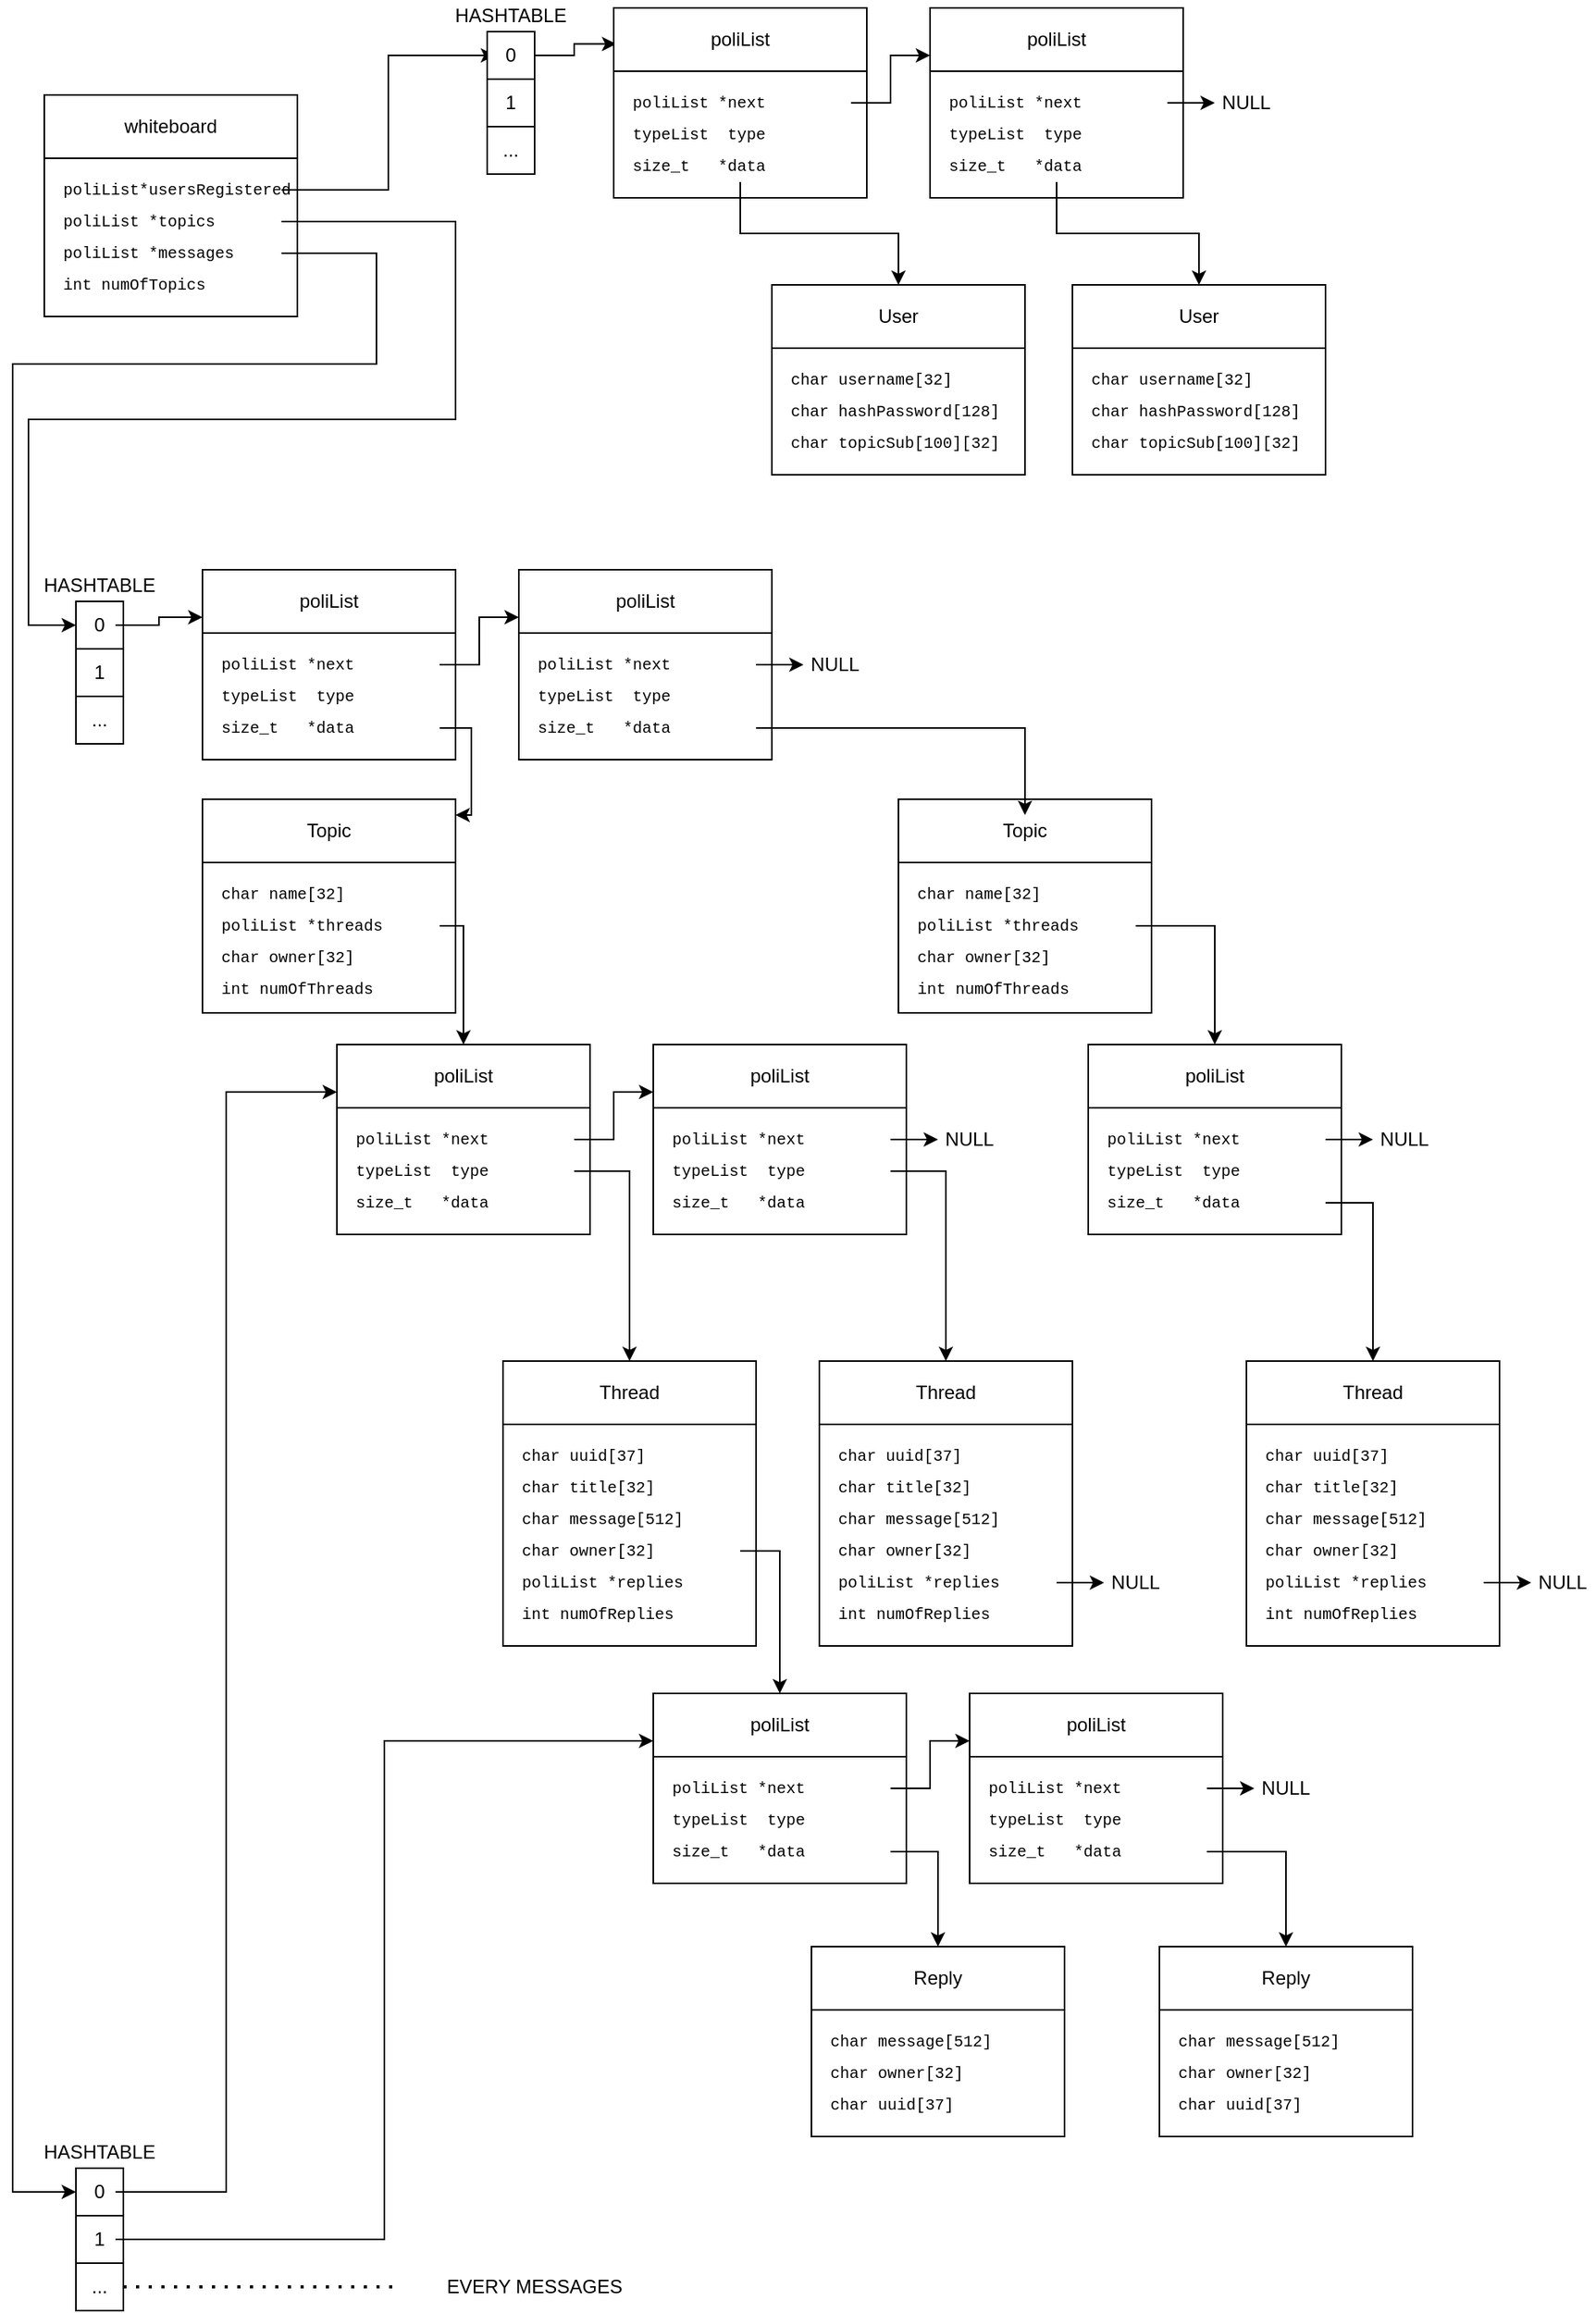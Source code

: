 <mxfile version="13.3.9" type="github">
  <diagram id="x2H2rwS_t7CD9y_j6QkQ" name="Page-1">
    <mxGraphModel dx="650" dy="408" grid="1" gridSize="10" guides="1" tooltips="1" connect="1" arrows="1" fold="1" page="1" pageScale="1" pageWidth="1169" pageHeight="827" math="0" shadow="0">
      <root>
        <mxCell id="0" />
        <mxCell id="1" parent="0" />
        <mxCell id="dxDq6lMlbhvPlnrW9h93-3" value="" style="rounded=0;whiteSpace=wrap;html=1;" parent="1" vertex="1">
          <mxGeometry x="40" y="80" width="160" height="120" as="geometry" />
        </mxCell>
        <mxCell id="dxDq6lMlbhvPlnrW9h93-7" value="whiteboard" style="text;html=1;strokeColor=none;fillColor=none;align=center;verticalAlign=middle;whiteSpace=wrap;rounded=0;" parent="1" vertex="1">
          <mxGeometry x="55" y="90" width="130" height="20" as="geometry" />
        </mxCell>
        <mxCell id="dxDq6lMlbhvPlnrW9h93-10" value="" style="rounded=0;whiteSpace=wrap;html=1;" parent="1" vertex="1">
          <mxGeometry x="40" y="120" width="160" height="100" as="geometry" />
        </mxCell>
        <mxCell id="dxDq6lMlbhvPlnrW9h93-31" style="edgeStyle=orthogonalEdgeStyle;rounded=0;orthogonalLoop=1;jettySize=auto;html=1;entryX=0;entryY=0.5;entryDx=0;entryDy=0;fontColor=#000000;" parent="1" source="dxDq6lMlbhvPlnrW9h93-11" target="dxDq6lMlbhvPlnrW9h93-19" edge="1">
          <mxGeometry relative="1" as="geometry" />
        </mxCell>
        <mxCell id="dxDq6lMlbhvPlnrW9h93-11" value="&lt;div style=&quot;font-family: &amp;#34;consolas&amp;#34; , &amp;#34;courier new&amp;#34; , monospace ; line-height: 24px&quot;&gt;&lt;font style=&quot;font-size: 10px&quot;&gt;poliList*usersRegistered&lt;/font&gt;&lt;/div&gt;" style="text;html=1;strokeColor=none;fillColor=none;align=left;verticalAlign=middle;whiteSpace=wrap;rounded=0;labelBackgroundColor=none;" parent="1" vertex="1">
          <mxGeometry x="50" y="130" width="140" height="20" as="geometry" />
        </mxCell>
        <mxCell id="dxDq6lMlbhvPlnrW9h93-32" style="edgeStyle=orthogonalEdgeStyle;rounded=0;orthogonalLoop=1;jettySize=auto;html=1;entryX=0;entryY=0.5;entryDx=0;entryDy=0;fontColor=#000000;" parent="1" source="dxDq6lMlbhvPlnrW9h93-14" target="dxDq6lMlbhvPlnrW9h93-23" edge="1">
          <mxGeometry relative="1" as="geometry">
            <Array as="points">
              <mxPoint x="300" y="160" />
              <mxPoint x="300" y="285" />
              <mxPoint x="30" y="285" />
              <mxPoint x="30" y="415" />
            </Array>
          </mxGeometry>
        </mxCell>
        <mxCell id="dxDq6lMlbhvPlnrW9h93-14" value="&lt;div style=&quot;font-family: &amp;#34;consolas&amp;#34; , &amp;#34;courier new&amp;#34; , monospace ; line-height: 24px&quot;&gt;&lt;font style=&quot;font-size: 10px&quot;&gt;poliList *topics&lt;/font&gt;&lt;/div&gt;" style="text;html=1;strokeColor=none;fillColor=none;align=left;verticalAlign=middle;whiteSpace=wrap;rounded=0;labelBackgroundColor=none;" parent="1" vertex="1">
          <mxGeometry x="50" y="150" width="140" height="20" as="geometry" />
        </mxCell>
        <mxCell id="nmqKnieHWT0LCc0bH5Zg-18" style="edgeStyle=orthogonalEdgeStyle;rounded=0;orthogonalLoop=1;jettySize=auto;html=1;entryX=0;entryY=0.5;entryDx=0;entryDy=0;fontColor=#000000;" edge="1" parent="1" source="dxDq6lMlbhvPlnrW9h93-15" target="nmqKnieHWT0LCc0bH5Zg-11">
          <mxGeometry relative="1" as="geometry">
            <Array as="points">
              <mxPoint x="250" y="180" />
              <mxPoint x="250" y="250" />
              <mxPoint x="20" y="250" />
              <mxPoint x="20" y="1405" />
            </Array>
          </mxGeometry>
        </mxCell>
        <mxCell id="dxDq6lMlbhvPlnrW9h93-15" value="&lt;div style=&quot;font-family: &amp;#34;consolas&amp;#34; , &amp;#34;courier new&amp;#34; , monospace ; line-height: 24px&quot;&gt;&lt;font style=&quot;font-size: 10px&quot;&gt;poliList *messages&lt;/font&gt;&lt;/div&gt;" style="text;html=1;strokeColor=none;fillColor=none;align=left;verticalAlign=middle;whiteSpace=wrap;rounded=0;labelBackgroundColor=none;" parent="1" vertex="1">
          <mxGeometry x="50" y="170" width="140" height="20" as="geometry" />
        </mxCell>
        <mxCell id="dxDq6lMlbhvPlnrW9h93-39" style="edgeStyle=orthogonalEdgeStyle;rounded=0;orthogonalLoop=1;jettySize=auto;html=1;entryX=0.01;entryY=0.19;entryDx=0;entryDy=0;entryPerimeter=0;fontColor=#000000;" parent="1" source="dxDq6lMlbhvPlnrW9h93-16" target="dxDq6lMlbhvPlnrW9h93-33" edge="1">
          <mxGeometry relative="1" as="geometry" />
        </mxCell>
        <mxCell id="dxDq6lMlbhvPlnrW9h93-16" value="" style="whiteSpace=wrap;html=1;aspect=fixed;labelBackgroundColor=none;fontColor=#000000;align=left;" parent="1" vertex="1">
          <mxGeometry x="320" y="40" width="30" height="30" as="geometry" />
        </mxCell>
        <mxCell id="dxDq6lMlbhvPlnrW9h93-17" value="" style="whiteSpace=wrap;html=1;aspect=fixed;labelBackgroundColor=none;fontColor=#000000;align=left;" parent="1" vertex="1">
          <mxGeometry x="320" y="70" width="30" height="30" as="geometry" />
        </mxCell>
        <mxCell id="dxDq6lMlbhvPlnrW9h93-18" value="" style="whiteSpace=wrap;html=1;aspect=fixed;labelBackgroundColor=none;fontColor=#000000;align=left;" parent="1" vertex="1">
          <mxGeometry x="320" y="100" width="30" height="30" as="geometry" />
        </mxCell>
        <mxCell id="dxDq6lMlbhvPlnrW9h93-19" value="0" style="text;html=1;strokeColor=none;fillColor=none;align=center;verticalAlign=middle;whiteSpace=wrap;rounded=0;labelBackgroundColor=none;fontColor=#000000;" parent="1" vertex="1">
          <mxGeometry x="325" y="45" width="20" height="20" as="geometry" />
        </mxCell>
        <mxCell id="dxDq6lMlbhvPlnrW9h93-20" value="1" style="text;html=1;strokeColor=none;fillColor=none;align=center;verticalAlign=middle;whiteSpace=wrap;rounded=0;labelBackgroundColor=none;fontColor=#000000;" parent="1" vertex="1">
          <mxGeometry x="325" y="75" width="20" height="20" as="geometry" />
        </mxCell>
        <mxCell id="dxDq6lMlbhvPlnrW9h93-22" value="..." style="text;html=1;strokeColor=none;fillColor=none;align=center;verticalAlign=middle;whiteSpace=wrap;rounded=0;labelBackgroundColor=none;fontColor=#000000;" parent="1" vertex="1">
          <mxGeometry x="325" y="105" width="20" height="20" as="geometry" />
        </mxCell>
        <mxCell id="dxDq6lMlbhvPlnrW9h93-23" value="" style="whiteSpace=wrap;html=1;aspect=fixed;labelBackgroundColor=none;fontColor=#000000;align=left;" parent="1" vertex="1">
          <mxGeometry x="60" y="400" width="30" height="30" as="geometry" />
        </mxCell>
        <mxCell id="dxDq6lMlbhvPlnrW9h93-24" value="" style="whiteSpace=wrap;html=1;aspect=fixed;labelBackgroundColor=none;fontColor=#000000;align=left;" parent="1" vertex="1">
          <mxGeometry x="60" y="430" width="30" height="30" as="geometry" />
        </mxCell>
        <mxCell id="dxDq6lMlbhvPlnrW9h93-25" value="" style="whiteSpace=wrap;html=1;aspect=fixed;labelBackgroundColor=none;fontColor=#000000;align=left;" parent="1" vertex="1">
          <mxGeometry x="60" y="460" width="30" height="30" as="geometry" />
        </mxCell>
        <mxCell id="dxDq6lMlbhvPlnrW9h93-94" style="edgeStyle=orthogonalEdgeStyle;rounded=0;orthogonalLoop=1;jettySize=auto;html=1;entryX=0;entryY=0.25;entryDx=0;entryDy=0;fontColor=#000000;" parent="1" source="dxDq6lMlbhvPlnrW9h93-26" target="dxDq6lMlbhvPlnrW9h93-79" edge="1">
          <mxGeometry relative="1" as="geometry" />
        </mxCell>
        <mxCell id="dxDq6lMlbhvPlnrW9h93-26" value="0" style="text;html=1;strokeColor=none;fillColor=none;align=center;verticalAlign=middle;whiteSpace=wrap;rounded=0;labelBackgroundColor=none;fontColor=#000000;" parent="1" vertex="1">
          <mxGeometry x="65" y="405" width="20" height="20" as="geometry" />
        </mxCell>
        <mxCell id="dxDq6lMlbhvPlnrW9h93-27" value="1" style="text;html=1;strokeColor=none;fillColor=none;align=center;verticalAlign=middle;whiteSpace=wrap;rounded=0;labelBackgroundColor=none;fontColor=#000000;" parent="1" vertex="1">
          <mxGeometry x="65" y="435" width="20" height="20" as="geometry" />
        </mxCell>
        <mxCell id="dxDq6lMlbhvPlnrW9h93-28" value="..." style="text;html=1;strokeColor=none;fillColor=none;align=center;verticalAlign=middle;whiteSpace=wrap;rounded=0;labelBackgroundColor=none;fontColor=#000000;" parent="1" vertex="1">
          <mxGeometry x="65" y="465" width="20" height="20" as="geometry" />
        </mxCell>
        <mxCell id="dxDq6lMlbhvPlnrW9h93-29" value="HASHTABLE" style="text;html=1;strokeColor=none;fillColor=none;align=center;verticalAlign=middle;whiteSpace=wrap;rounded=0;labelBackgroundColor=none;fontColor=#000000;" parent="1" vertex="1">
          <mxGeometry x="315" y="20" width="40" height="20" as="geometry" />
        </mxCell>
        <mxCell id="dxDq6lMlbhvPlnrW9h93-30" value="HASHTABLE" style="text;html=1;strokeColor=none;fillColor=none;align=center;verticalAlign=middle;whiteSpace=wrap;rounded=0;labelBackgroundColor=none;fontColor=#000000;" parent="1" vertex="1">
          <mxGeometry x="55" y="380" width="40" height="20" as="geometry" />
        </mxCell>
        <mxCell id="dxDq6lMlbhvPlnrW9h93-33" value="" style="rounded=0;whiteSpace=wrap;html=1;" parent="1" vertex="1">
          <mxGeometry x="400" y="25" width="160" height="120" as="geometry" />
        </mxCell>
        <mxCell id="dxDq6lMlbhvPlnrW9h93-34" value="poliList" style="text;html=1;strokeColor=none;fillColor=none;align=center;verticalAlign=middle;whiteSpace=wrap;rounded=0;" parent="1" vertex="1">
          <mxGeometry x="415" y="35" width="130" height="20" as="geometry" />
        </mxCell>
        <mxCell id="dxDq6lMlbhvPlnrW9h93-35" value="" style="rounded=0;whiteSpace=wrap;html=1;" parent="1" vertex="1">
          <mxGeometry x="400" y="65" width="160" height="80" as="geometry" />
        </mxCell>
        <mxCell id="dxDq6lMlbhvPlnrW9h93-46" style="edgeStyle=orthogonalEdgeStyle;rounded=0;orthogonalLoop=1;jettySize=auto;html=1;entryX=0;entryY=0.25;entryDx=0;entryDy=0;fontColor=#000000;" parent="1" source="dxDq6lMlbhvPlnrW9h93-36" target="dxDq6lMlbhvPlnrW9h93-40" edge="1">
          <mxGeometry relative="1" as="geometry" />
        </mxCell>
        <mxCell id="dxDq6lMlbhvPlnrW9h93-36" value="&lt;div style=&quot;font-family: &amp;#34;consolas&amp;#34; , &amp;#34;courier new&amp;#34; , monospace ; line-height: 24px&quot;&gt;&lt;font style=&quot;font-size: 10px&quot;&gt;poliList *next&lt;/font&gt;&lt;/div&gt;" style="text;html=1;strokeColor=none;fillColor=none;align=left;verticalAlign=middle;whiteSpace=wrap;rounded=0;labelBackgroundColor=none;" parent="1" vertex="1">
          <mxGeometry x="410" y="75" width="140" height="20" as="geometry" />
        </mxCell>
        <mxCell id="dxDq6lMlbhvPlnrW9h93-37" value="&lt;div style=&quot;font-family: &amp;#34;consolas&amp;#34; , &amp;#34;courier new&amp;#34; , monospace ; line-height: 24px&quot;&gt;&lt;font style=&quot;font-size: 10px&quot;&gt;typeList&amp;nbsp; type&lt;/font&gt;&lt;/div&gt;" style="text;html=1;strokeColor=none;fillColor=none;align=left;verticalAlign=middle;whiteSpace=wrap;rounded=0;labelBackgroundColor=none;" parent="1" vertex="1">
          <mxGeometry x="410" y="95" width="140" height="20" as="geometry" />
        </mxCell>
        <mxCell id="dxDq6lMlbhvPlnrW9h93-58" style="edgeStyle=orthogonalEdgeStyle;rounded=0;orthogonalLoop=1;jettySize=auto;html=1;entryX=0.5;entryY=0;entryDx=0;entryDy=0;fontColor=#000000;" parent="1" source="dxDq6lMlbhvPlnrW9h93-38" target="dxDq6lMlbhvPlnrW9h93-52" edge="1">
          <mxGeometry relative="1" as="geometry" />
        </mxCell>
        <mxCell id="dxDq6lMlbhvPlnrW9h93-38" value="&lt;div style=&quot;font-family: &amp;#34;consolas&amp;#34; , &amp;#34;courier new&amp;#34; , monospace ; line-height: 24px&quot;&gt;&lt;font style=&quot;font-size: 10px&quot;&gt;size_t&amp;nbsp; &amp;nbsp;*data&lt;/font&gt;&lt;/div&gt;" style="text;html=1;strokeColor=none;fillColor=none;align=left;verticalAlign=middle;whiteSpace=wrap;rounded=0;labelBackgroundColor=none;" parent="1" vertex="1">
          <mxGeometry x="410" y="115" width="140" height="20" as="geometry" />
        </mxCell>
        <mxCell id="dxDq6lMlbhvPlnrW9h93-40" value="" style="rounded=0;whiteSpace=wrap;html=1;" parent="1" vertex="1">
          <mxGeometry x="600" y="25" width="160" height="120" as="geometry" />
        </mxCell>
        <mxCell id="dxDq6lMlbhvPlnrW9h93-41" value="poliList" style="text;html=1;strokeColor=none;fillColor=none;align=center;verticalAlign=middle;whiteSpace=wrap;rounded=0;" parent="1" vertex="1">
          <mxGeometry x="615" y="35" width="130" height="20" as="geometry" />
        </mxCell>
        <mxCell id="dxDq6lMlbhvPlnrW9h93-42" value="" style="rounded=0;whiteSpace=wrap;html=1;" parent="1" vertex="1">
          <mxGeometry x="600" y="65" width="160" height="80" as="geometry" />
        </mxCell>
        <mxCell id="dxDq6lMlbhvPlnrW9h93-49" style="edgeStyle=orthogonalEdgeStyle;rounded=0;orthogonalLoop=1;jettySize=auto;html=1;entryX=0;entryY=0.5;entryDx=0;entryDy=0;fontColor=#000000;" parent="1" source="dxDq6lMlbhvPlnrW9h93-43" target="dxDq6lMlbhvPlnrW9h93-47" edge="1">
          <mxGeometry relative="1" as="geometry" />
        </mxCell>
        <mxCell id="dxDq6lMlbhvPlnrW9h93-43" value="&lt;div style=&quot;font-family: &amp;#34;consolas&amp;#34; , &amp;#34;courier new&amp;#34; , monospace ; line-height: 24px&quot;&gt;&lt;font style=&quot;font-size: 10px&quot;&gt;poliList *next&lt;/font&gt;&lt;/div&gt;" style="text;html=1;strokeColor=none;fillColor=none;align=left;verticalAlign=middle;whiteSpace=wrap;rounded=0;labelBackgroundColor=none;" parent="1" vertex="1">
          <mxGeometry x="610" y="75" width="140" height="20" as="geometry" />
        </mxCell>
        <mxCell id="dxDq6lMlbhvPlnrW9h93-44" value="&lt;div style=&quot;font-family: &amp;#34;consolas&amp;#34; , &amp;#34;courier new&amp;#34; , monospace ; line-height: 24px&quot;&gt;&lt;font style=&quot;font-size: 10px&quot;&gt;typeList&amp;nbsp; type&lt;/font&gt;&lt;/div&gt;" style="text;html=1;strokeColor=none;fillColor=none;align=left;verticalAlign=middle;whiteSpace=wrap;rounded=0;labelBackgroundColor=none;" parent="1" vertex="1">
          <mxGeometry x="610" y="95" width="140" height="20" as="geometry" />
        </mxCell>
        <mxCell id="dxDq6lMlbhvPlnrW9h93-65" style="edgeStyle=orthogonalEdgeStyle;rounded=0;orthogonalLoop=1;jettySize=auto;html=1;entryX=0.5;entryY=0;entryDx=0;entryDy=0;fontColor=#000000;" parent="1" source="dxDq6lMlbhvPlnrW9h93-45" target="dxDq6lMlbhvPlnrW9h93-59" edge="1">
          <mxGeometry relative="1" as="geometry" />
        </mxCell>
        <mxCell id="dxDq6lMlbhvPlnrW9h93-45" value="&lt;div style=&quot;font-family: &amp;#34;consolas&amp;#34; , &amp;#34;courier new&amp;#34; , monospace ; line-height: 24px&quot;&gt;&lt;font style=&quot;font-size: 10px&quot;&gt;size_t&amp;nbsp; &amp;nbsp;*data&lt;/font&gt;&lt;/div&gt;" style="text;html=1;strokeColor=none;fillColor=none;align=left;verticalAlign=middle;whiteSpace=wrap;rounded=0;labelBackgroundColor=none;" parent="1" vertex="1">
          <mxGeometry x="610" y="115" width="140" height="20" as="geometry" />
        </mxCell>
        <mxCell id="dxDq6lMlbhvPlnrW9h93-47" value="NULL" style="text;html=1;strokeColor=none;fillColor=none;align=center;verticalAlign=middle;whiteSpace=wrap;rounded=0;labelBackgroundColor=none;fontColor=#000000;" parent="1" vertex="1">
          <mxGeometry x="780" y="75" width="40" height="20" as="geometry" />
        </mxCell>
        <mxCell id="dxDq6lMlbhvPlnrW9h93-52" value="" style="rounded=0;whiteSpace=wrap;html=1;" parent="1" vertex="1">
          <mxGeometry x="500" y="200" width="160" height="120" as="geometry" />
        </mxCell>
        <mxCell id="dxDq6lMlbhvPlnrW9h93-53" value="User" style="text;html=1;strokeColor=none;fillColor=none;align=center;verticalAlign=middle;whiteSpace=wrap;rounded=0;" parent="1" vertex="1">
          <mxGeometry x="515" y="210" width="130" height="20" as="geometry" />
        </mxCell>
        <mxCell id="dxDq6lMlbhvPlnrW9h93-54" value="" style="rounded=0;whiteSpace=wrap;html=1;" parent="1" vertex="1">
          <mxGeometry x="500" y="240" width="160" height="80" as="geometry" />
        </mxCell>
        <mxCell id="dxDq6lMlbhvPlnrW9h93-55" value="&lt;div style=&quot;font-family: &amp;#34;consolas&amp;#34; , &amp;#34;courier new&amp;#34; , monospace ; line-height: 24px&quot;&gt;&lt;font style=&quot;font-size: 10px&quot;&gt;char username[32]&lt;/font&gt;&lt;/div&gt;" style="text;html=1;strokeColor=none;fillColor=none;align=left;verticalAlign=middle;whiteSpace=wrap;rounded=0;labelBackgroundColor=none;" parent="1" vertex="1">
          <mxGeometry x="510" y="250" width="140" height="20" as="geometry" />
        </mxCell>
        <mxCell id="dxDq6lMlbhvPlnrW9h93-56" value="&lt;div style=&quot;font-family: &amp;#34;consolas&amp;#34; , &amp;#34;courier new&amp;#34; , monospace ; line-height: 24px&quot;&gt;&lt;font style=&quot;font-size: 10px&quot;&gt;char hashPassword[128]&lt;/font&gt;&lt;/div&gt;" style="text;html=1;strokeColor=none;fillColor=none;align=left;verticalAlign=middle;whiteSpace=wrap;rounded=0;labelBackgroundColor=none;" parent="1" vertex="1">
          <mxGeometry x="510" y="270" width="140" height="20" as="geometry" />
        </mxCell>
        <mxCell id="dxDq6lMlbhvPlnrW9h93-57" value="&lt;div style=&quot;font-family: &amp;#34;consolas&amp;#34; , &amp;#34;courier new&amp;#34; , monospace ; line-height: 24px&quot;&gt;&lt;font style=&quot;font-size: 10px&quot;&gt;char topicSub[100][32]&lt;/font&gt;&lt;/div&gt;" style="text;html=1;strokeColor=none;fillColor=none;align=left;verticalAlign=middle;whiteSpace=wrap;rounded=0;labelBackgroundColor=none;" parent="1" vertex="1">
          <mxGeometry x="510" y="290" width="140" height="20" as="geometry" />
        </mxCell>
        <mxCell id="dxDq6lMlbhvPlnrW9h93-59" value="" style="rounded=0;whiteSpace=wrap;html=1;" parent="1" vertex="1">
          <mxGeometry x="690" y="200" width="160" height="120" as="geometry" />
        </mxCell>
        <mxCell id="dxDq6lMlbhvPlnrW9h93-60" value="User" style="text;html=1;strokeColor=none;fillColor=none;align=center;verticalAlign=middle;whiteSpace=wrap;rounded=0;" parent="1" vertex="1">
          <mxGeometry x="705" y="210" width="130" height="20" as="geometry" />
        </mxCell>
        <mxCell id="dxDq6lMlbhvPlnrW9h93-61" value="" style="rounded=0;whiteSpace=wrap;html=1;" parent="1" vertex="1">
          <mxGeometry x="690" y="240" width="160" height="80" as="geometry" />
        </mxCell>
        <mxCell id="dxDq6lMlbhvPlnrW9h93-62" value="&lt;div style=&quot;font-family: &amp;#34;consolas&amp;#34; , &amp;#34;courier new&amp;#34; , monospace ; line-height: 24px&quot;&gt;&lt;font style=&quot;font-size: 10px&quot;&gt;char username[32]&lt;/font&gt;&lt;/div&gt;" style="text;html=1;strokeColor=none;fillColor=none;align=left;verticalAlign=middle;whiteSpace=wrap;rounded=0;labelBackgroundColor=none;" parent="1" vertex="1">
          <mxGeometry x="700" y="250" width="140" height="20" as="geometry" />
        </mxCell>
        <mxCell id="dxDq6lMlbhvPlnrW9h93-63" value="&lt;div style=&quot;font-family: &amp;#34;consolas&amp;#34; , &amp;#34;courier new&amp;#34; , monospace ; line-height: 24px&quot;&gt;&lt;font style=&quot;font-size: 10px&quot;&gt;char hashPassword[128]&lt;/font&gt;&lt;/div&gt;" style="text;html=1;strokeColor=none;fillColor=none;align=left;verticalAlign=middle;whiteSpace=wrap;rounded=0;labelBackgroundColor=none;" parent="1" vertex="1">
          <mxGeometry x="700" y="270" width="140" height="20" as="geometry" />
        </mxCell>
        <mxCell id="dxDq6lMlbhvPlnrW9h93-64" value="&lt;div style=&quot;font-family: &amp;#34;consolas&amp;#34; , &amp;#34;courier new&amp;#34; , monospace ; line-height: 24px&quot;&gt;&lt;font style=&quot;font-size: 10px&quot;&gt;char topicSub[100][32]&lt;/font&gt;&lt;/div&gt;" style="text;html=1;strokeColor=none;fillColor=none;align=left;verticalAlign=middle;whiteSpace=wrap;rounded=0;labelBackgroundColor=none;" parent="1" vertex="1">
          <mxGeometry x="700" y="290" width="140" height="20" as="geometry" />
        </mxCell>
        <mxCell id="dxDq6lMlbhvPlnrW9h93-66" value="" style="rounded=0;whiteSpace=wrap;html=1;" parent="1" vertex="1">
          <mxGeometry x="580" y="525" width="160" height="120" as="geometry" />
        </mxCell>
        <mxCell id="dxDq6lMlbhvPlnrW9h93-67" value="Topic" style="text;html=1;strokeColor=none;fillColor=none;align=center;verticalAlign=middle;whiteSpace=wrap;rounded=0;" parent="1" vertex="1">
          <mxGeometry x="595" y="535" width="130" height="20" as="geometry" />
        </mxCell>
        <mxCell id="dxDq6lMlbhvPlnrW9h93-68" value="" style="rounded=0;whiteSpace=wrap;html=1;" parent="1" vertex="1">
          <mxGeometry x="580" y="565" width="160" height="95" as="geometry" />
        </mxCell>
        <mxCell id="dxDq6lMlbhvPlnrW9h93-69" value="&lt;div style=&quot;font-family: &amp;#34;consolas&amp;#34; , &amp;#34;courier new&amp;#34; , monospace ; line-height: 24px&quot;&gt;&lt;font style=&quot;font-size: 10px&quot;&gt;char name[32]&lt;/font&gt;&lt;/div&gt;" style="text;html=1;strokeColor=none;fillColor=none;align=left;verticalAlign=middle;whiteSpace=wrap;rounded=0;labelBackgroundColor=none;" parent="1" vertex="1">
          <mxGeometry x="590" y="575" width="140" height="20" as="geometry" />
        </mxCell>
        <mxCell id="dxDq6lMlbhvPlnrW9h93-208" style="edgeStyle=orthogonalEdgeStyle;rounded=0;orthogonalLoop=1;jettySize=auto;html=1;entryX=0.5;entryY=0;entryDx=0;entryDy=0;fontColor=#000000;" parent="1" source="dxDq6lMlbhvPlnrW9h93-70" target="dxDq6lMlbhvPlnrW9h93-115" edge="1">
          <mxGeometry relative="1" as="geometry">
            <Array as="points">
              <mxPoint x="780" y="605" />
            </Array>
          </mxGeometry>
        </mxCell>
        <mxCell id="dxDq6lMlbhvPlnrW9h93-70" value="&lt;div style=&quot;font-family: &amp;#34;consolas&amp;#34; , &amp;#34;courier new&amp;#34; , monospace ; line-height: 24px&quot;&gt;&lt;font style=&quot;font-size: 10px&quot;&gt;poliList *threads&lt;/font&gt;&lt;/div&gt;" style="text;html=1;strokeColor=none;fillColor=none;align=left;verticalAlign=middle;whiteSpace=wrap;rounded=0;labelBackgroundColor=none;" parent="1" vertex="1">
          <mxGeometry x="590" y="595" width="140" height="20" as="geometry" />
        </mxCell>
        <mxCell id="dxDq6lMlbhvPlnrW9h93-71" value="&lt;div style=&quot;font-family: &amp;#34;consolas&amp;#34; , &amp;#34;courier new&amp;#34; , monospace ; line-height: 24px&quot;&gt;&lt;font style=&quot;font-size: 10px&quot;&gt;char owner[32]&lt;/font&gt;&lt;/div&gt;" style="text;html=1;strokeColor=none;fillColor=none;align=left;verticalAlign=middle;whiteSpace=wrap;rounded=0;labelBackgroundColor=none;" parent="1" vertex="1">
          <mxGeometry x="590" y="615" width="140" height="20" as="geometry" />
        </mxCell>
        <mxCell id="dxDq6lMlbhvPlnrW9h93-73" value="" style="rounded=0;whiteSpace=wrap;html=1;" parent="1" vertex="1">
          <mxGeometry x="140" y="525" width="160" height="120" as="geometry" />
        </mxCell>
        <mxCell id="dxDq6lMlbhvPlnrW9h93-74" value="Topic" style="text;html=1;strokeColor=none;fillColor=none;align=center;verticalAlign=middle;whiteSpace=wrap;rounded=0;" parent="1" vertex="1">
          <mxGeometry x="155" y="535" width="130" height="20" as="geometry" />
        </mxCell>
        <mxCell id="dxDq6lMlbhvPlnrW9h93-75" value="" style="rounded=0;whiteSpace=wrap;html=1;" parent="1" vertex="1">
          <mxGeometry x="140" y="565" width="160" height="95" as="geometry" />
        </mxCell>
        <mxCell id="dxDq6lMlbhvPlnrW9h93-76" value="&lt;div style=&quot;font-family: &amp;#34;consolas&amp;#34; , &amp;#34;courier new&amp;#34; , monospace ; line-height: 24px&quot;&gt;&lt;font style=&quot;font-size: 10px&quot;&gt;char name[32]&lt;/font&gt;&lt;/div&gt;" style="text;html=1;strokeColor=none;fillColor=none;align=left;verticalAlign=middle;whiteSpace=wrap;rounded=0;labelBackgroundColor=none;" parent="1" vertex="1">
          <mxGeometry x="150" y="575" width="140" height="20" as="geometry" />
        </mxCell>
        <mxCell id="dxDq6lMlbhvPlnrW9h93-204" style="edgeStyle=orthogonalEdgeStyle;rounded=0;orthogonalLoop=1;jettySize=auto;html=1;fontColor=#000000;" parent="1" source="dxDq6lMlbhvPlnrW9h93-77" target="dxDq6lMlbhvPlnrW9h93-99" edge="1">
          <mxGeometry relative="1" as="geometry">
            <Array as="points">
              <mxPoint x="305" y="605" />
            </Array>
          </mxGeometry>
        </mxCell>
        <mxCell id="dxDq6lMlbhvPlnrW9h93-77" value="&lt;div style=&quot;font-family: &amp;#34;consolas&amp;#34; , &amp;#34;courier new&amp;#34; , monospace ; line-height: 24px&quot;&gt;&lt;font style=&quot;font-size: 10px&quot;&gt;poliList *threads&lt;/font&gt;&lt;/div&gt;" style="text;html=1;strokeColor=none;fillColor=none;align=left;verticalAlign=middle;whiteSpace=wrap;rounded=0;labelBackgroundColor=none;" parent="1" vertex="1">
          <mxGeometry x="150" y="595" width="140" height="20" as="geometry" />
        </mxCell>
        <mxCell id="dxDq6lMlbhvPlnrW9h93-78" value="&lt;div style=&quot;font-family: &amp;#34;consolas&amp;#34; , &amp;#34;courier new&amp;#34; , monospace ; line-height: 24px&quot;&gt;&lt;font style=&quot;font-size: 10px&quot;&gt;char owner[32]&lt;/font&gt;&lt;/div&gt;" style="text;html=1;strokeColor=none;fillColor=none;align=left;verticalAlign=middle;whiteSpace=wrap;rounded=0;labelBackgroundColor=none;" parent="1" vertex="1">
          <mxGeometry x="150" y="615" width="140" height="20" as="geometry" />
        </mxCell>
        <mxCell id="dxDq6lMlbhvPlnrW9h93-79" value="" style="rounded=0;whiteSpace=wrap;html=1;" parent="1" vertex="1">
          <mxGeometry x="140" y="380" width="160" height="120" as="geometry" />
        </mxCell>
        <mxCell id="dxDq6lMlbhvPlnrW9h93-80" value="poliList" style="text;html=1;strokeColor=none;fillColor=none;align=center;verticalAlign=middle;whiteSpace=wrap;rounded=0;" parent="1" vertex="1">
          <mxGeometry x="155" y="390" width="130" height="20" as="geometry" />
        </mxCell>
        <mxCell id="dxDq6lMlbhvPlnrW9h93-81" value="" style="rounded=0;whiteSpace=wrap;html=1;" parent="1" vertex="1">
          <mxGeometry x="140" y="420" width="160" height="80" as="geometry" />
        </mxCell>
        <mxCell id="dxDq6lMlbhvPlnrW9h93-82" style="edgeStyle=orthogonalEdgeStyle;rounded=0;orthogonalLoop=1;jettySize=auto;html=1;entryX=0;entryY=0.25;entryDx=0;entryDy=0;fontColor=#000000;" parent="1" source="dxDq6lMlbhvPlnrW9h93-83" target="dxDq6lMlbhvPlnrW9h93-86" edge="1">
          <mxGeometry relative="1" as="geometry" />
        </mxCell>
        <mxCell id="dxDq6lMlbhvPlnrW9h93-83" value="&lt;div style=&quot;font-family: &amp;#34;consolas&amp;#34; , &amp;#34;courier new&amp;#34; , monospace ; line-height: 24px&quot;&gt;&lt;font style=&quot;font-size: 10px&quot;&gt;poliList *next&lt;/font&gt;&lt;/div&gt;" style="text;html=1;strokeColor=none;fillColor=none;align=left;verticalAlign=middle;whiteSpace=wrap;rounded=0;labelBackgroundColor=none;" parent="1" vertex="1">
          <mxGeometry x="150" y="430" width="140" height="20" as="geometry" />
        </mxCell>
        <mxCell id="dxDq6lMlbhvPlnrW9h93-84" value="&lt;div style=&quot;font-family: &amp;#34;consolas&amp;#34; , &amp;#34;courier new&amp;#34; , monospace ; line-height: 24px&quot;&gt;&lt;font style=&quot;font-size: 10px&quot;&gt;typeList&amp;nbsp; type&lt;/font&gt;&lt;/div&gt;" style="text;html=1;strokeColor=none;fillColor=none;align=left;verticalAlign=middle;whiteSpace=wrap;rounded=0;labelBackgroundColor=none;" parent="1" vertex="1">
          <mxGeometry x="150" y="450" width="140" height="20" as="geometry" />
        </mxCell>
        <mxCell id="dxDq6lMlbhvPlnrW9h93-98" style="edgeStyle=orthogonalEdgeStyle;rounded=0;orthogonalLoop=1;jettySize=auto;html=1;fontColor=#000000;" parent="1" source="dxDq6lMlbhvPlnrW9h93-85" edge="1">
          <mxGeometry relative="1" as="geometry">
            <mxPoint x="300" y="535" as="targetPoint" />
            <Array as="points">
              <mxPoint x="310" y="480" />
              <mxPoint x="310" y="535" />
            </Array>
          </mxGeometry>
        </mxCell>
        <mxCell id="dxDq6lMlbhvPlnrW9h93-85" value="&lt;div style=&quot;font-family: &amp;#34;consolas&amp;#34; , &amp;#34;courier new&amp;#34; , monospace ; line-height: 24px&quot;&gt;&lt;font style=&quot;font-size: 10px&quot;&gt;size_t&amp;nbsp; &amp;nbsp;*data&lt;/font&gt;&lt;/div&gt;" style="text;html=1;strokeColor=none;fillColor=none;align=left;verticalAlign=middle;whiteSpace=wrap;rounded=0;labelBackgroundColor=none;" parent="1" vertex="1">
          <mxGeometry x="150" y="470" width="140" height="20" as="geometry" />
        </mxCell>
        <mxCell id="dxDq6lMlbhvPlnrW9h93-86" value="" style="rounded=0;whiteSpace=wrap;html=1;" parent="1" vertex="1">
          <mxGeometry x="340" y="380" width="160" height="120" as="geometry" />
        </mxCell>
        <mxCell id="dxDq6lMlbhvPlnrW9h93-87" value="poliList" style="text;html=1;strokeColor=none;fillColor=none;align=center;verticalAlign=middle;whiteSpace=wrap;rounded=0;" parent="1" vertex="1">
          <mxGeometry x="355" y="390" width="130" height="20" as="geometry" />
        </mxCell>
        <mxCell id="dxDq6lMlbhvPlnrW9h93-88" value="" style="rounded=0;whiteSpace=wrap;html=1;" parent="1" vertex="1">
          <mxGeometry x="340" y="420" width="160" height="80" as="geometry" />
        </mxCell>
        <mxCell id="dxDq6lMlbhvPlnrW9h93-89" style="edgeStyle=orthogonalEdgeStyle;rounded=0;orthogonalLoop=1;jettySize=auto;html=1;entryX=0;entryY=0.5;entryDx=0;entryDy=0;fontColor=#000000;" parent="1" source="dxDq6lMlbhvPlnrW9h93-90" target="dxDq6lMlbhvPlnrW9h93-93" edge="1">
          <mxGeometry relative="1" as="geometry" />
        </mxCell>
        <mxCell id="dxDq6lMlbhvPlnrW9h93-90" value="&lt;div style=&quot;font-family: &amp;#34;consolas&amp;#34; , &amp;#34;courier new&amp;#34; , monospace ; line-height: 24px&quot;&gt;&lt;font style=&quot;font-size: 10px&quot;&gt;poliList *next&lt;/font&gt;&lt;/div&gt;" style="text;html=1;strokeColor=none;fillColor=none;align=left;verticalAlign=middle;whiteSpace=wrap;rounded=0;labelBackgroundColor=none;" parent="1" vertex="1">
          <mxGeometry x="350" y="430" width="140" height="20" as="geometry" />
        </mxCell>
        <mxCell id="dxDq6lMlbhvPlnrW9h93-91" value="&lt;div style=&quot;font-family: &amp;#34;consolas&amp;#34; , &amp;#34;courier new&amp;#34; , monospace ; line-height: 24px&quot;&gt;&lt;font style=&quot;font-size: 10px&quot;&gt;typeList&amp;nbsp; type&lt;/font&gt;&lt;/div&gt;" style="text;html=1;strokeColor=none;fillColor=none;align=left;verticalAlign=middle;whiteSpace=wrap;rounded=0;labelBackgroundColor=none;" parent="1" vertex="1">
          <mxGeometry x="350" y="450" width="140" height="20" as="geometry" />
        </mxCell>
        <mxCell id="dxDq6lMlbhvPlnrW9h93-97" style="edgeStyle=orthogonalEdgeStyle;rounded=0;orthogonalLoop=1;jettySize=auto;html=1;entryX=0.5;entryY=0;entryDx=0;entryDy=0;fontColor=#000000;" parent="1" source="dxDq6lMlbhvPlnrW9h93-92" target="dxDq6lMlbhvPlnrW9h93-67" edge="1">
          <mxGeometry relative="1" as="geometry" />
        </mxCell>
        <mxCell id="dxDq6lMlbhvPlnrW9h93-92" value="&lt;div style=&quot;font-family: &amp;#34;consolas&amp;#34; , &amp;#34;courier new&amp;#34; , monospace ; line-height: 24px&quot;&gt;&lt;font style=&quot;font-size: 10px&quot;&gt;size_t&amp;nbsp; &amp;nbsp;*data&lt;/font&gt;&lt;/div&gt;" style="text;html=1;strokeColor=none;fillColor=none;align=left;verticalAlign=middle;whiteSpace=wrap;rounded=0;labelBackgroundColor=none;" parent="1" vertex="1">
          <mxGeometry x="350" y="470" width="140" height="20" as="geometry" />
        </mxCell>
        <mxCell id="dxDq6lMlbhvPlnrW9h93-93" value="NULL" style="text;html=1;strokeColor=none;fillColor=none;align=center;verticalAlign=middle;whiteSpace=wrap;rounded=0;labelBackgroundColor=none;fontColor=#000000;" parent="1" vertex="1">
          <mxGeometry x="520" y="430" width="40" height="20" as="geometry" />
        </mxCell>
        <mxCell id="dxDq6lMlbhvPlnrW9h93-99" value="" style="rounded=0;whiteSpace=wrap;html=1;" parent="1" vertex="1">
          <mxGeometry x="225" y="680" width="160" height="120" as="geometry" />
        </mxCell>
        <mxCell id="dxDq6lMlbhvPlnrW9h93-100" value="poliList" style="text;html=1;strokeColor=none;fillColor=none;align=center;verticalAlign=middle;whiteSpace=wrap;rounded=0;" parent="1" vertex="1">
          <mxGeometry x="240" y="690" width="130" height="20" as="geometry" />
        </mxCell>
        <mxCell id="dxDq6lMlbhvPlnrW9h93-101" value="" style="rounded=0;whiteSpace=wrap;html=1;" parent="1" vertex="1">
          <mxGeometry x="225" y="720" width="160" height="80" as="geometry" />
        </mxCell>
        <mxCell id="dxDq6lMlbhvPlnrW9h93-112" style="edgeStyle=orthogonalEdgeStyle;rounded=0;orthogonalLoop=1;jettySize=auto;html=1;entryX=0;entryY=0.25;entryDx=0;entryDy=0;fontColor=#000000;" parent="1" source="dxDq6lMlbhvPlnrW9h93-102" target="dxDq6lMlbhvPlnrW9h93-106" edge="1">
          <mxGeometry relative="1" as="geometry" />
        </mxCell>
        <mxCell id="dxDq6lMlbhvPlnrW9h93-102" value="&lt;div style=&quot;font-family: &amp;#34;consolas&amp;#34; , &amp;#34;courier new&amp;#34; , monospace ; line-height: 24px&quot;&gt;&lt;font style=&quot;font-size: 10px&quot;&gt;poliList *next&lt;/font&gt;&lt;/div&gt;" style="text;html=1;strokeColor=none;fillColor=none;align=left;verticalAlign=middle;whiteSpace=wrap;rounded=0;labelBackgroundColor=none;" parent="1" vertex="1">
          <mxGeometry x="235" y="730" width="140" height="20" as="geometry" />
        </mxCell>
        <mxCell id="dxDq6lMlbhvPlnrW9h93-205" style="edgeStyle=orthogonalEdgeStyle;rounded=0;orthogonalLoop=1;jettySize=auto;html=1;entryX=0.5;entryY=0;entryDx=0;entryDy=0;fontColor=#000000;" parent="1" source="dxDq6lMlbhvPlnrW9h93-103" target="dxDq6lMlbhvPlnrW9h93-131" edge="1">
          <mxGeometry relative="1" as="geometry">
            <Array as="points">
              <mxPoint x="410" y="760" />
            </Array>
          </mxGeometry>
        </mxCell>
        <mxCell id="dxDq6lMlbhvPlnrW9h93-103" value="&lt;div style=&quot;font-family: &amp;#34;consolas&amp;#34; , &amp;#34;courier new&amp;#34; , monospace ; line-height: 24px&quot;&gt;&lt;font style=&quot;font-size: 10px&quot;&gt;typeList&amp;nbsp; type&lt;/font&gt;&lt;/div&gt;" style="text;html=1;strokeColor=none;fillColor=none;align=left;verticalAlign=middle;whiteSpace=wrap;rounded=0;labelBackgroundColor=none;" parent="1" vertex="1">
          <mxGeometry x="235" y="750" width="140" height="20" as="geometry" />
        </mxCell>
        <mxCell id="dxDq6lMlbhvPlnrW9h93-104" value="&lt;div style=&quot;font-family: &amp;#34;consolas&amp;#34; , &amp;#34;courier new&amp;#34; , monospace ; line-height: 24px&quot;&gt;&lt;font style=&quot;font-size: 10px&quot;&gt;size_t&amp;nbsp; &amp;nbsp;*data&lt;/font&gt;&lt;/div&gt;" style="text;html=1;strokeColor=none;fillColor=none;align=left;verticalAlign=middle;whiteSpace=wrap;rounded=0;labelBackgroundColor=none;" parent="1" vertex="1">
          <mxGeometry x="235" y="770" width="140" height="20" as="geometry" />
        </mxCell>
        <mxCell id="dxDq6lMlbhvPlnrW9h93-106" value="" style="rounded=0;whiteSpace=wrap;html=1;" parent="1" vertex="1">
          <mxGeometry x="425" y="680" width="160" height="120" as="geometry" />
        </mxCell>
        <mxCell id="dxDq6lMlbhvPlnrW9h93-107" value="poliList" style="text;html=1;strokeColor=none;fillColor=none;align=center;verticalAlign=middle;whiteSpace=wrap;rounded=0;" parent="1" vertex="1">
          <mxGeometry x="440" y="690" width="130" height="20" as="geometry" />
        </mxCell>
        <mxCell id="dxDq6lMlbhvPlnrW9h93-108" value="" style="rounded=0;whiteSpace=wrap;html=1;" parent="1" vertex="1">
          <mxGeometry x="425" y="720" width="160" height="80" as="geometry" />
        </mxCell>
        <mxCell id="dxDq6lMlbhvPlnrW9h93-114" style="edgeStyle=orthogonalEdgeStyle;rounded=0;orthogonalLoop=1;jettySize=auto;html=1;fontColor=#000000;" parent="1" source="dxDq6lMlbhvPlnrW9h93-109" target="dxDq6lMlbhvPlnrW9h93-113" edge="1">
          <mxGeometry relative="1" as="geometry" />
        </mxCell>
        <mxCell id="dxDq6lMlbhvPlnrW9h93-109" value="&lt;div style=&quot;font-family: &amp;#34;consolas&amp;#34; , &amp;#34;courier new&amp;#34; , monospace ; line-height: 24px&quot;&gt;&lt;font style=&quot;font-size: 10px&quot;&gt;poliList *next&lt;/font&gt;&lt;/div&gt;" style="text;html=1;strokeColor=none;fillColor=none;align=left;verticalAlign=middle;whiteSpace=wrap;rounded=0;labelBackgroundColor=none;" parent="1" vertex="1">
          <mxGeometry x="435" y="730" width="140" height="20" as="geometry" />
        </mxCell>
        <mxCell id="dxDq6lMlbhvPlnrW9h93-206" style="edgeStyle=orthogonalEdgeStyle;rounded=0;orthogonalLoop=1;jettySize=auto;html=1;entryX=0.5;entryY=0;entryDx=0;entryDy=0;fontColor=#000000;" parent="1" source="dxDq6lMlbhvPlnrW9h93-110" target="dxDq6lMlbhvPlnrW9h93-139" edge="1">
          <mxGeometry relative="1" as="geometry">
            <Array as="points">
              <mxPoint x="610" y="760" />
            </Array>
          </mxGeometry>
        </mxCell>
        <mxCell id="dxDq6lMlbhvPlnrW9h93-110" value="&lt;div style=&quot;font-family: &amp;#34;consolas&amp;#34; , &amp;#34;courier new&amp;#34; , monospace ; line-height: 24px&quot;&gt;&lt;font style=&quot;font-size: 10px&quot;&gt;typeList&amp;nbsp; type&lt;/font&gt;&lt;/div&gt;" style="text;html=1;strokeColor=none;fillColor=none;align=left;verticalAlign=middle;whiteSpace=wrap;rounded=0;labelBackgroundColor=none;" parent="1" vertex="1">
          <mxGeometry x="435" y="750" width="140" height="20" as="geometry" />
        </mxCell>
        <mxCell id="dxDq6lMlbhvPlnrW9h93-111" value="&lt;div style=&quot;font-family: &amp;#34;consolas&amp;#34; , &amp;#34;courier new&amp;#34; , monospace ; line-height: 24px&quot;&gt;&lt;font style=&quot;font-size: 10px&quot;&gt;size_t&amp;nbsp; &amp;nbsp;*data&lt;/font&gt;&lt;/div&gt;" style="text;html=1;strokeColor=none;fillColor=none;align=left;verticalAlign=middle;whiteSpace=wrap;rounded=0;labelBackgroundColor=none;" parent="1" vertex="1">
          <mxGeometry x="435" y="770" width="140" height="20" as="geometry" />
        </mxCell>
        <mxCell id="dxDq6lMlbhvPlnrW9h93-113" value="NULL" style="text;html=1;strokeColor=none;fillColor=none;align=center;verticalAlign=middle;whiteSpace=wrap;rounded=0;labelBackgroundColor=none;fontColor=#000000;" parent="1" vertex="1">
          <mxGeometry x="605" y="730" width="40" height="20" as="geometry" />
        </mxCell>
        <mxCell id="dxDq6lMlbhvPlnrW9h93-115" value="" style="rounded=0;whiteSpace=wrap;html=1;" parent="1" vertex="1">
          <mxGeometry x="700" y="680" width="160" height="120" as="geometry" />
        </mxCell>
        <mxCell id="dxDq6lMlbhvPlnrW9h93-116" value="poliList" style="text;html=1;strokeColor=none;fillColor=none;align=center;verticalAlign=middle;whiteSpace=wrap;rounded=0;" parent="1" vertex="1">
          <mxGeometry x="715" y="690" width="130" height="20" as="geometry" />
        </mxCell>
        <mxCell id="dxDq6lMlbhvPlnrW9h93-117" value="" style="rounded=0;whiteSpace=wrap;html=1;" parent="1" vertex="1">
          <mxGeometry x="700" y="720" width="160" height="80" as="geometry" />
        </mxCell>
        <mxCell id="dxDq6lMlbhvPlnrW9h93-209" style="edgeStyle=orthogonalEdgeStyle;rounded=0;orthogonalLoop=1;jettySize=auto;html=1;fontColor=#000000;" parent="1" source="dxDq6lMlbhvPlnrW9h93-119" target="dxDq6lMlbhvPlnrW9h93-129" edge="1">
          <mxGeometry relative="1" as="geometry" />
        </mxCell>
        <mxCell id="dxDq6lMlbhvPlnrW9h93-119" value="&lt;div style=&quot;font-family: &amp;#34;consolas&amp;#34; , &amp;#34;courier new&amp;#34; , monospace ; line-height: 24px&quot;&gt;&lt;font style=&quot;font-size: 10px&quot;&gt;poliList *next&lt;/font&gt;&lt;/div&gt;" style="text;html=1;strokeColor=none;fillColor=none;align=left;verticalAlign=middle;whiteSpace=wrap;rounded=0;labelBackgroundColor=none;" parent="1" vertex="1">
          <mxGeometry x="710" y="730" width="140" height="20" as="geometry" />
        </mxCell>
        <mxCell id="dxDq6lMlbhvPlnrW9h93-120" value="&lt;div style=&quot;font-family: &amp;#34;consolas&amp;#34; , &amp;#34;courier new&amp;#34; , monospace ; line-height: 24px&quot;&gt;&lt;font style=&quot;font-size: 10px&quot;&gt;typeList&amp;nbsp; type&lt;/font&gt;&lt;/div&gt;" style="text;html=1;strokeColor=none;fillColor=none;align=left;verticalAlign=middle;whiteSpace=wrap;rounded=0;labelBackgroundColor=none;" parent="1" vertex="1">
          <mxGeometry x="710" y="750" width="140" height="20" as="geometry" />
        </mxCell>
        <mxCell id="dxDq6lMlbhvPlnrW9h93-165" style="edgeStyle=orthogonalEdgeStyle;rounded=0;orthogonalLoop=1;jettySize=auto;html=1;entryX=0.5;entryY=0;entryDx=0;entryDy=0;fontColor=#000000;" parent="1" source="dxDq6lMlbhvPlnrW9h93-121" target="dxDq6lMlbhvPlnrW9h93-149" edge="1">
          <mxGeometry relative="1" as="geometry">
            <Array as="points">
              <mxPoint x="880" y="780" />
            </Array>
          </mxGeometry>
        </mxCell>
        <mxCell id="dxDq6lMlbhvPlnrW9h93-121" value="&lt;div style=&quot;font-family: &amp;#34;consolas&amp;#34; , &amp;#34;courier new&amp;#34; , monospace ; line-height: 24px&quot;&gt;&lt;font style=&quot;font-size: 10px&quot;&gt;size_t&amp;nbsp; &amp;nbsp;*data&lt;/font&gt;&lt;/div&gt;" style="text;html=1;strokeColor=none;fillColor=none;align=left;verticalAlign=middle;whiteSpace=wrap;rounded=0;labelBackgroundColor=none;" parent="1" vertex="1">
          <mxGeometry x="710" y="770" width="140" height="20" as="geometry" />
        </mxCell>
        <mxCell id="dxDq6lMlbhvPlnrW9h93-129" value="NULL" style="text;html=1;strokeColor=none;fillColor=none;align=center;verticalAlign=middle;whiteSpace=wrap;rounded=0;labelBackgroundColor=none;fontColor=#000000;" parent="1" vertex="1">
          <mxGeometry x="880" y="730" width="40" height="20" as="geometry" />
        </mxCell>
        <mxCell id="dxDq6lMlbhvPlnrW9h93-131" value="" style="rounded=0;whiteSpace=wrap;html=1;" parent="1" vertex="1">
          <mxGeometry x="330" y="880" width="160" height="120" as="geometry" />
        </mxCell>
        <mxCell id="dxDq6lMlbhvPlnrW9h93-132" value="Thread" style="text;html=1;strokeColor=none;fillColor=none;align=center;verticalAlign=middle;whiteSpace=wrap;rounded=0;" parent="1" vertex="1">
          <mxGeometry x="345" y="890" width="130" height="20" as="geometry" />
        </mxCell>
        <mxCell id="dxDq6lMlbhvPlnrW9h93-133" value="" style="rounded=0;whiteSpace=wrap;html=1;" parent="1" vertex="1">
          <mxGeometry x="330" y="920" width="160" height="140" as="geometry" />
        </mxCell>
        <mxCell id="dxDq6lMlbhvPlnrW9h93-134" value="&lt;div style=&quot;font-family: &amp;#34;consolas&amp;#34; , &amp;#34;courier new&amp;#34; , monospace ; line-height: 24px&quot;&gt;&lt;font style=&quot;font-size: 10px&quot;&gt;char uuid[37]&lt;/font&gt;&lt;/div&gt;" style="text;html=1;strokeColor=none;fillColor=none;align=left;verticalAlign=middle;whiteSpace=wrap;rounded=0;labelBackgroundColor=none;" parent="1" vertex="1">
          <mxGeometry x="340" y="930" width="140" height="20" as="geometry" />
        </mxCell>
        <mxCell id="dxDq6lMlbhvPlnrW9h93-135" value="&lt;div style=&quot;font-family: &amp;#34;consolas&amp;#34; , &amp;#34;courier new&amp;#34; , monospace ; line-height: 24px&quot;&gt;&lt;font style=&quot;font-size: 10px&quot;&gt;char title[32]&lt;/font&gt;&lt;/div&gt;" style="text;html=1;strokeColor=none;fillColor=none;align=left;verticalAlign=middle;whiteSpace=wrap;rounded=0;labelBackgroundColor=none;" parent="1" vertex="1">
          <mxGeometry x="340" y="950" width="140" height="20" as="geometry" />
        </mxCell>
        <mxCell id="dxDq6lMlbhvPlnrW9h93-136" value="&lt;div style=&quot;font-family: &amp;#34;consolas&amp;#34; , &amp;#34;courier new&amp;#34; , monospace ; line-height: 24px&quot;&gt;&lt;font style=&quot;font-size: 10px&quot;&gt;char message[512]&lt;/font&gt;&lt;/div&gt;" style="text;html=1;strokeColor=none;fillColor=none;align=left;verticalAlign=middle;whiteSpace=wrap;rounded=0;labelBackgroundColor=none;" parent="1" vertex="1">
          <mxGeometry x="340" y="970" width="140" height="20" as="geometry" />
        </mxCell>
        <mxCell id="dxDq6lMlbhvPlnrW9h93-207" style="edgeStyle=orthogonalEdgeStyle;rounded=0;orthogonalLoop=1;jettySize=auto;html=1;entryX=0.5;entryY=0;entryDx=0;entryDy=0;fontColor=#000000;" parent="1" source="dxDq6lMlbhvPlnrW9h93-137" target="dxDq6lMlbhvPlnrW9h93-173" edge="1">
          <mxGeometry relative="1" as="geometry">
            <Array as="points">
              <mxPoint x="505" y="1000" />
            </Array>
          </mxGeometry>
        </mxCell>
        <mxCell id="dxDq6lMlbhvPlnrW9h93-137" value="&lt;div style=&quot;font-family: &amp;#34;consolas&amp;#34; , &amp;#34;courier new&amp;#34; , monospace ; line-height: 24px&quot;&gt;&lt;font style=&quot;font-size: 10px&quot;&gt;char owner[32]&lt;/font&gt;&lt;/div&gt;" style="text;html=1;strokeColor=none;fillColor=none;align=left;verticalAlign=middle;whiteSpace=wrap;rounded=0;labelBackgroundColor=none;" parent="1" vertex="1">
          <mxGeometry x="340" y="990" width="140" height="20" as="geometry" />
        </mxCell>
        <mxCell id="dxDq6lMlbhvPlnrW9h93-138" value="&lt;div style=&quot;font-family: &amp;#34;consolas&amp;#34; , &amp;#34;courier new&amp;#34; , monospace ; line-height: 24px&quot;&gt;&lt;font style=&quot;font-size: 10px&quot;&gt;poliList *replies&lt;/font&gt;&lt;/div&gt;" style="text;html=1;strokeColor=none;fillColor=none;align=left;verticalAlign=middle;whiteSpace=wrap;rounded=0;labelBackgroundColor=none;" parent="1" vertex="1">
          <mxGeometry x="340" y="1010" width="140" height="20" as="geometry" />
        </mxCell>
        <mxCell id="dxDq6lMlbhvPlnrW9h93-139" value="" style="rounded=0;whiteSpace=wrap;html=1;" parent="1" vertex="1">
          <mxGeometry x="530" y="880" width="160" height="120" as="geometry" />
        </mxCell>
        <mxCell id="dxDq6lMlbhvPlnrW9h93-140" value="Thread" style="text;html=1;strokeColor=none;fillColor=none;align=center;verticalAlign=middle;whiteSpace=wrap;rounded=0;" parent="1" vertex="1">
          <mxGeometry x="545" y="890" width="130" height="20" as="geometry" />
        </mxCell>
        <mxCell id="dxDq6lMlbhvPlnrW9h93-141" value="" style="rounded=0;whiteSpace=wrap;html=1;" parent="1" vertex="1">
          <mxGeometry x="530" y="920" width="160" height="140" as="geometry" />
        </mxCell>
        <mxCell id="dxDq6lMlbhvPlnrW9h93-142" value="&lt;div style=&quot;font-family: &amp;#34;consolas&amp;#34; , &amp;#34;courier new&amp;#34; , monospace ; line-height: 24px&quot;&gt;&lt;font style=&quot;font-size: 10px&quot;&gt;char uuid[37]&lt;/font&gt;&lt;/div&gt;" style="text;html=1;strokeColor=none;fillColor=none;align=left;verticalAlign=middle;whiteSpace=wrap;rounded=0;labelBackgroundColor=none;" parent="1" vertex="1">
          <mxGeometry x="540" y="930" width="140" height="20" as="geometry" />
        </mxCell>
        <mxCell id="dxDq6lMlbhvPlnrW9h93-143" value="&lt;div style=&quot;font-family: &amp;#34;consolas&amp;#34; , &amp;#34;courier new&amp;#34; , monospace ; line-height: 24px&quot;&gt;&lt;font style=&quot;font-size: 10px&quot;&gt;char title[32]&lt;/font&gt;&lt;/div&gt;" style="text;html=1;strokeColor=none;fillColor=none;align=left;verticalAlign=middle;whiteSpace=wrap;rounded=0;labelBackgroundColor=none;" parent="1" vertex="1">
          <mxGeometry x="540" y="950" width="140" height="20" as="geometry" />
        </mxCell>
        <mxCell id="dxDq6lMlbhvPlnrW9h93-144" value="&lt;div style=&quot;font-family: &amp;#34;consolas&amp;#34; , &amp;#34;courier new&amp;#34; , monospace ; line-height: 24px&quot;&gt;&lt;font style=&quot;font-size: 10px&quot;&gt;char message[512]&lt;/font&gt;&lt;/div&gt;" style="text;html=1;strokeColor=none;fillColor=none;align=left;verticalAlign=middle;whiteSpace=wrap;rounded=0;labelBackgroundColor=none;" parent="1" vertex="1">
          <mxGeometry x="540" y="970" width="140" height="20" as="geometry" />
        </mxCell>
        <mxCell id="dxDq6lMlbhvPlnrW9h93-145" value="&lt;div style=&quot;font-family: &amp;#34;consolas&amp;#34; , &amp;#34;courier new&amp;#34; , monospace ; line-height: 24px&quot;&gt;&lt;font style=&quot;font-size: 10px&quot;&gt;char owner[32]&lt;/font&gt;&lt;/div&gt;" style="text;html=1;strokeColor=none;fillColor=none;align=left;verticalAlign=middle;whiteSpace=wrap;rounded=0;labelBackgroundColor=none;" parent="1" vertex="1">
          <mxGeometry x="540" y="990" width="140" height="20" as="geometry" />
        </mxCell>
        <mxCell id="dxDq6lMlbhvPlnrW9h93-168" style="edgeStyle=orthogonalEdgeStyle;rounded=0;orthogonalLoop=1;jettySize=auto;html=1;fontColor=#000000;" parent="1" source="dxDq6lMlbhvPlnrW9h93-146" edge="1">
          <mxGeometry relative="1" as="geometry">
            <mxPoint x="710" y="1020" as="targetPoint" />
          </mxGeometry>
        </mxCell>
        <mxCell id="dxDq6lMlbhvPlnrW9h93-146" value="&lt;div style=&quot;font-family: &amp;#34;consolas&amp;#34; , &amp;#34;courier new&amp;#34; , monospace ; line-height: 24px&quot;&gt;&lt;font style=&quot;font-size: 10px&quot;&gt;poliList *replies&lt;/font&gt;&lt;/div&gt;" style="text;html=1;strokeColor=none;fillColor=none;align=left;verticalAlign=middle;whiteSpace=wrap;rounded=0;labelBackgroundColor=none;" parent="1" vertex="1">
          <mxGeometry x="540" y="1010" width="140" height="20" as="geometry" />
        </mxCell>
        <mxCell id="dxDq6lMlbhvPlnrW9h93-149" value="" style="rounded=0;whiteSpace=wrap;html=1;" parent="1" vertex="1">
          <mxGeometry x="800" y="880" width="160" height="120" as="geometry" />
        </mxCell>
        <mxCell id="dxDq6lMlbhvPlnrW9h93-150" value="Thread" style="text;html=1;strokeColor=none;fillColor=none;align=center;verticalAlign=middle;whiteSpace=wrap;rounded=0;" parent="1" vertex="1">
          <mxGeometry x="815" y="890" width="130" height="20" as="geometry" />
        </mxCell>
        <mxCell id="dxDq6lMlbhvPlnrW9h93-151" value="" style="rounded=0;whiteSpace=wrap;html=1;" parent="1" vertex="1">
          <mxGeometry x="800" y="920" width="160" height="140" as="geometry" />
        </mxCell>
        <mxCell id="dxDq6lMlbhvPlnrW9h93-152" value="&lt;div style=&quot;font-family: &amp;#34;consolas&amp;#34; , &amp;#34;courier new&amp;#34; , monospace ; line-height: 24px&quot;&gt;&lt;font style=&quot;font-size: 10px&quot;&gt;char uuid[37]&lt;/font&gt;&lt;/div&gt;" style="text;html=1;strokeColor=none;fillColor=none;align=left;verticalAlign=middle;whiteSpace=wrap;rounded=0;labelBackgroundColor=none;" parent="1" vertex="1">
          <mxGeometry x="810" y="930" width="140" height="20" as="geometry" />
        </mxCell>
        <mxCell id="dxDq6lMlbhvPlnrW9h93-153" value="&lt;div style=&quot;font-family: &amp;#34;consolas&amp;#34; , &amp;#34;courier new&amp;#34; , monospace ; line-height: 24px&quot;&gt;&lt;font style=&quot;font-size: 10px&quot;&gt;char title[32]&lt;/font&gt;&lt;/div&gt;" style="text;html=1;strokeColor=none;fillColor=none;align=left;verticalAlign=middle;whiteSpace=wrap;rounded=0;labelBackgroundColor=none;" parent="1" vertex="1">
          <mxGeometry x="810" y="950" width="140" height="20" as="geometry" />
        </mxCell>
        <mxCell id="dxDq6lMlbhvPlnrW9h93-154" value="&lt;div style=&quot;font-family: &amp;#34;consolas&amp;#34; , &amp;#34;courier new&amp;#34; , monospace ; line-height: 24px&quot;&gt;&lt;font style=&quot;font-size: 10px&quot;&gt;char message[512]&lt;/font&gt;&lt;/div&gt;" style="text;html=1;strokeColor=none;fillColor=none;align=left;verticalAlign=middle;whiteSpace=wrap;rounded=0;labelBackgroundColor=none;" parent="1" vertex="1">
          <mxGeometry x="810" y="970" width="140" height="20" as="geometry" />
        </mxCell>
        <mxCell id="dxDq6lMlbhvPlnrW9h93-155" value="&lt;div style=&quot;font-family: &amp;#34;consolas&amp;#34; , &amp;#34;courier new&amp;#34; , monospace ; line-height: 24px&quot;&gt;&lt;font style=&quot;font-size: 10px&quot;&gt;char owner[32]&lt;/font&gt;&lt;/div&gt;" style="text;html=1;strokeColor=none;fillColor=none;align=left;verticalAlign=middle;whiteSpace=wrap;rounded=0;labelBackgroundColor=none;" parent="1" vertex="1">
          <mxGeometry x="810" y="990" width="140" height="20" as="geometry" />
        </mxCell>
        <mxCell id="dxDq6lMlbhvPlnrW9h93-172" style="edgeStyle=orthogonalEdgeStyle;rounded=0;orthogonalLoop=1;jettySize=auto;html=1;fontColor=#000000;" parent="1" source="dxDq6lMlbhvPlnrW9h93-156" target="dxDq6lMlbhvPlnrW9h93-169" edge="1">
          <mxGeometry relative="1" as="geometry" />
        </mxCell>
        <mxCell id="dxDq6lMlbhvPlnrW9h93-156" value="&lt;div style=&quot;font-family: &amp;#34;consolas&amp;#34; , &amp;#34;courier new&amp;#34; , monospace ; line-height: 24px&quot;&gt;&lt;font style=&quot;font-size: 10px&quot;&gt;poliList *replies&lt;/font&gt;&lt;/div&gt;" style="text;html=1;strokeColor=none;fillColor=none;align=left;verticalAlign=middle;whiteSpace=wrap;rounded=0;labelBackgroundColor=none;" parent="1" vertex="1">
          <mxGeometry x="810" y="1010" width="140" height="20" as="geometry" />
        </mxCell>
        <mxCell id="dxDq6lMlbhvPlnrW9h93-167" value="NULL" style="text;html=1;strokeColor=none;fillColor=none;align=center;verticalAlign=middle;whiteSpace=wrap;rounded=0;labelBackgroundColor=none;fontColor=#000000;" parent="1" vertex="1">
          <mxGeometry x="710" y="1010" width="40" height="20" as="geometry" />
        </mxCell>
        <mxCell id="dxDq6lMlbhvPlnrW9h93-169" value="NULL" style="text;html=1;strokeColor=none;fillColor=none;align=center;verticalAlign=middle;whiteSpace=wrap;rounded=0;labelBackgroundColor=none;fontColor=#000000;" parent="1" vertex="1">
          <mxGeometry x="980" y="1010" width="40" height="20" as="geometry" />
        </mxCell>
        <mxCell id="dxDq6lMlbhvPlnrW9h93-173" value="" style="rounded=0;whiteSpace=wrap;html=1;" parent="1" vertex="1">
          <mxGeometry x="425" y="1090" width="160" height="120" as="geometry" />
        </mxCell>
        <mxCell id="dxDq6lMlbhvPlnrW9h93-174" value="poliList" style="text;html=1;strokeColor=none;fillColor=none;align=center;verticalAlign=middle;whiteSpace=wrap;rounded=0;" parent="1" vertex="1">
          <mxGeometry x="440" y="1100" width="130" height="20" as="geometry" />
        </mxCell>
        <mxCell id="dxDq6lMlbhvPlnrW9h93-175" value="" style="rounded=0;whiteSpace=wrap;html=1;" parent="1" vertex="1">
          <mxGeometry x="425" y="1130" width="160" height="80" as="geometry" />
        </mxCell>
        <mxCell id="dxDq6lMlbhvPlnrW9h93-176" style="edgeStyle=orthogonalEdgeStyle;rounded=0;orthogonalLoop=1;jettySize=auto;html=1;entryX=0;entryY=0.25;entryDx=0;entryDy=0;fontColor=#000000;" parent="1" source="dxDq6lMlbhvPlnrW9h93-177" target="dxDq6lMlbhvPlnrW9h93-180" edge="1">
          <mxGeometry relative="1" as="geometry" />
        </mxCell>
        <mxCell id="dxDq6lMlbhvPlnrW9h93-177" value="&lt;div style=&quot;font-family: &amp;#34;consolas&amp;#34; , &amp;#34;courier new&amp;#34; , monospace ; line-height: 24px&quot;&gt;&lt;font style=&quot;font-size: 10px&quot;&gt;poliList *next&lt;/font&gt;&lt;/div&gt;" style="text;html=1;strokeColor=none;fillColor=none;align=left;verticalAlign=middle;whiteSpace=wrap;rounded=0;labelBackgroundColor=none;" parent="1" vertex="1">
          <mxGeometry x="435" y="1140" width="140" height="20" as="geometry" />
        </mxCell>
        <mxCell id="dxDq6lMlbhvPlnrW9h93-178" value="&lt;div style=&quot;font-family: &amp;#34;consolas&amp;#34; , &amp;#34;courier new&amp;#34; , monospace ; line-height: 24px&quot;&gt;&lt;font style=&quot;font-size: 10px&quot;&gt;typeList&amp;nbsp; type&lt;/font&gt;&lt;/div&gt;" style="text;html=1;strokeColor=none;fillColor=none;align=left;verticalAlign=middle;whiteSpace=wrap;rounded=0;labelBackgroundColor=none;" parent="1" vertex="1">
          <mxGeometry x="435" y="1160" width="140" height="20" as="geometry" />
        </mxCell>
        <mxCell id="dxDq6lMlbhvPlnrW9h93-202" style="edgeStyle=orthogonalEdgeStyle;rounded=0;orthogonalLoop=1;jettySize=auto;html=1;entryX=0.5;entryY=0;entryDx=0;entryDy=0;fontColor=#000000;" parent="1" source="dxDq6lMlbhvPlnrW9h93-179" target="dxDq6lMlbhvPlnrW9h93-189" edge="1">
          <mxGeometry relative="1" as="geometry">
            <Array as="points">
              <mxPoint x="605" y="1190" />
            </Array>
          </mxGeometry>
        </mxCell>
        <mxCell id="dxDq6lMlbhvPlnrW9h93-179" value="&lt;div style=&quot;font-family: &amp;#34;consolas&amp;#34; , &amp;#34;courier new&amp;#34; , monospace ; line-height: 24px&quot;&gt;&lt;font style=&quot;font-size: 10px&quot;&gt;size_t&amp;nbsp; &amp;nbsp;*data&lt;/font&gt;&lt;/div&gt;" style="text;html=1;strokeColor=none;fillColor=none;align=left;verticalAlign=middle;whiteSpace=wrap;rounded=0;labelBackgroundColor=none;" parent="1" vertex="1">
          <mxGeometry x="435" y="1180" width="140" height="20" as="geometry" />
        </mxCell>
        <mxCell id="dxDq6lMlbhvPlnrW9h93-180" value="" style="rounded=0;whiteSpace=wrap;html=1;" parent="1" vertex="1">
          <mxGeometry x="625" y="1090" width="160" height="120" as="geometry" />
        </mxCell>
        <mxCell id="dxDq6lMlbhvPlnrW9h93-181" value="poliList" style="text;html=1;strokeColor=none;fillColor=none;align=center;verticalAlign=middle;whiteSpace=wrap;rounded=0;" parent="1" vertex="1">
          <mxGeometry x="640" y="1100" width="130" height="20" as="geometry" />
        </mxCell>
        <mxCell id="dxDq6lMlbhvPlnrW9h93-182" value="" style="rounded=0;whiteSpace=wrap;html=1;" parent="1" vertex="1">
          <mxGeometry x="625" y="1130" width="160" height="80" as="geometry" />
        </mxCell>
        <mxCell id="dxDq6lMlbhvPlnrW9h93-183" style="edgeStyle=orthogonalEdgeStyle;rounded=0;orthogonalLoop=1;jettySize=auto;html=1;fontColor=#000000;" parent="1" source="dxDq6lMlbhvPlnrW9h93-184" edge="1">
          <mxGeometry relative="1" as="geometry">
            <mxPoint x="805" y="1150" as="targetPoint" />
          </mxGeometry>
        </mxCell>
        <mxCell id="dxDq6lMlbhvPlnrW9h93-184" value="&lt;div style=&quot;font-family: &amp;#34;consolas&amp;#34; , &amp;#34;courier new&amp;#34; , monospace ; line-height: 24px&quot;&gt;&lt;font style=&quot;font-size: 10px&quot;&gt;poliList *next&lt;/font&gt;&lt;/div&gt;" style="text;html=1;strokeColor=none;fillColor=none;align=left;verticalAlign=middle;whiteSpace=wrap;rounded=0;labelBackgroundColor=none;" parent="1" vertex="1">
          <mxGeometry x="635" y="1140" width="140" height="20" as="geometry" />
        </mxCell>
        <mxCell id="dxDq6lMlbhvPlnrW9h93-185" value="&lt;div style=&quot;font-family: &amp;#34;consolas&amp;#34; , &amp;#34;courier new&amp;#34; , monospace ; line-height: 24px&quot;&gt;&lt;font style=&quot;font-size: 10px&quot;&gt;typeList&amp;nbsp; type&lt;/font&gt;&lt;/div&gt;" style="text;html=1;strokeColor=none;fillColor=none;align=left;verticalAlign=middle;whiteSpace=wrap;rounded=0;labelBackgroundColor=none;" parent="1" vertex="1">
          <mxGeometry x="635" y="1160" width="140" height="20" as="geometry" />
        </mxCell>
        <mxCell id="dxDq6lMlbhvPlnrW9h93-201" style="edgeStyle=orthogonalEdgeStyle;rounded=0;orthogonalLoop=1;jettySize=auto;html=1;entryX=0.5;entryY=0;entryDx=0;entryDy=0;fontColor=#000000;" parent="1" source="dxDq6lMlbhvPlnrW9h93-186" target="dxDq6lMlbhvPlnrW9h93-196" edge="1">
          <mxGeometry relative="1" as="geometry">
            <Array as="points">
              <mxPoint x="825" y="1190" />
            </Array>
          </mxGeometry>
        </mxCell>
        <mxCell id="dxDq6lMlbhvPlnrW9h93-186" value="&lt;div style=&quot;font-family: &amp;#34;consolas&amp;#34; , &amp;#34;courier new&amp;#34; , monospace ; line-height: 24px&quot;&gt;&lt;font style=&quot;font-size: 10px&quot;&gt;size_t&amp;nbsp; &amp;nbsp;*data&lt;/font&gt;&lt;/div&gt;" style="text;html=1;strokeColor=none;fillColor=none;align=left;verticalAlign=middle;whiteSpace=wrap;rounded=0;labelBackgroundColor=none;" parent="1" vertex="1">
          <mxGeometry x="635" y="1180" width="140" height="20" as="geometry" />
        </mxCell>
        <mxCell id="dxDq6lMlbhvPlnrW9h93-188" value="NULL" style="text;html=1;strokeColor=none;fillColor=none;align=center;verticalAlign=middle;whiteSpace=wrap;rounded=0;labelBackgroundColor=none;fontColor=#000000;" parent="1" vertex="1">
          <mxGeometry x="805" y="1140" width="40" height="20" as="geometry" />
        </mxCell>
        <mxCell id="dxDq6lMlbhvPlnrW9h93-189" value="" style="rounded=0;whiteSpace=wrap;html=1;" parent="1" vertex="1">
          <mxGeometry x="525" y="1250" width="160" height="100" as="geometry" />
        </mxCell>
        <mxCell id="dxDq6lMlbhvPlnrW9h93-190" value="Reply" style="text;html=1;strokeColor=none;fillColor=none;align=center;verticalAlign=middle;whiteSpace=wrap;rounded=0;" parent="1" vertex="1">
          <mxGeometry x="540" y="1260" width="130" height="20" as="geometry" />
        </mxCell>
        <mxCell id="dxDq6lMlbhvPlnrW9h93-191" value="" style="rounded=0;whiteSpace=wrap;html=1;" parent="1" vertex="1">
          <mxGeometry x="525" y="1290" width="160" height="80" as="geometry" />
        </mxCell>
        <mxCell id="dxDq6lMlbhvPlnrW9h93-192" value="&lt;div style=&quot;font-family: &amp;#34;consolas&amp;#34; , &amp;#34;courier new&amp;#34; , monospace ; line-height: 24px&quot;&gt;&lt;font style=&quot;font-size: 10px&quot;&gt;char message[512]&lt;/font&gt;&lt;/div&gt;" style="text;html=1;strokeColor=none;fillColor=none;align=left;verticalAlign=middle;whiteSpace=wrap;rounded=0;labelBackgroundColor=none;" parent="1" vertex="1">
          <mxGeometry x="535" y="1300" width="140" height="20" as="geometry" />
        </mxCell>
        <mxCell id="dxDq6lMlbhvPlnrW9h93-195" value="&lt;div style=&quot;font-family: &amp;#34;consolas&amp;#34; , &amp;#34;courier new&amp;#34; , monospace ; line-height: 24px&quot;&gt;&lt;font style=&quot;font-size: 10px&quot;&gt;char owner[32]&lt;/font&gt;&lt;/div&gt;" style="text;html=1;strokeColor=none;fillColor=none;align=left;verticalAlign=middle;whiteSpace=wrap;rounded=0;labelBackgroundColor=none;" parent="1" vertex="1">
          <mxGeometry x="535" y="1320" width="140" height="20" as="geometry" />
        </mxCell>
        <mxCell id="dxDq6lMlbhvPlnrW9h93-196" value="" style="rounded=0;whiteSpace=wrap;html=1;" parent="1" vertex="1">
          <mxGeometry x="745" y="1250" width="160" height="100" as="geometry" />
        </mxCell>
        <mxCell id="dxDq6lMlbhvPlnrW9h93-197" value="Reply" style="text;html=1;strokeColor=none;fillColor=none;align=center;verticalAlign=middle;whiteSpace=wrap;rounded=0;" parent="1" vertex="1">
          <mxGeometry x="760" y="1260" width="130" height="20" as="geometry" />
        </mxCell>
        <mxCell id="dxDq6lMlbhvPlnrW9h93-198" value="" style="rounded=0;whiteSpace=wrap;html=1;" parent="1" vertex="1">
          <mxGeometry x="745" y="1290" width="160" height="80" as="geometry" />
        </mxCell>
        <mxCell id="dxDq6lMlbhvPlnrW9h93-199" value="&lt;div style=&quot;font-family: &amp;#34;consolas&amp;#34; , &amp;#34;courier new&amp;#34; , monospace ; line-height: 24px&quot;&gt;&lt;font style=&quot;font-size: 10px&quot;&gt;char message[512]&lt;/font&gt;&lt;/div&gt;" style="text;html=1;strokeColor=none;fillColor=none;align=left;verticalAlign=middle;whiteSpace=wrap;rounded=0;labelBackgroundColor=none;" parent="1" vertex="1">
          <mxGeometry x="755" y="1300" width="140" height="20" as="geometry" />
        </mxCell>
        <mxCell id="dxDq6lMlbhvPlnrW9h93-200" value="&lt;div style=&quot;font-family: &amp;#34;consolas&amp;#34; , &amp;#34;courier new&amp;#34; , monospace ; line-height: 24px&quot;&gt;&lt;font style=&quot;font-size: 10px&quot;&gt;char owner[32]&lt;/font&gt;&lt;/div&gt;" style="text;html=1;strokeColor=none;fillColor=none;align=left;verticalAlign=middle;whiteSpace=wrap;rounded=0;labelBackgroundColor=none;" parent="1" vertex="1">
          <mxGeometry x="755" y="1320" width="140" height="20" as="geometry" />
        </mxCell>
        <mxCell id="nmqKnieHWT0LCc0bH5Zg-1" value="&lt;div style=&quot;font-family: &amp;quot;consolas&amp;quot; , &amp;quot;courier new&amp;quot; , monospace ; line-height: 24px&quot;&gt;&lt;font style=&quot;font-size: 10px&quot;&gt;int numOfTopics&lt;/font&gt;&lt;/div&gt;" style="text;html=1;strokeColor=none;fillColor=none;align=left;verticalAlign=middle;whiteSpace=wrap;rounded=0;labelBackgroundColor=none;" vertex="1" parent="1">
          <mxGeometry x="50" y="190" width="140" height="20" as="geometry" />
        </mxCell>
        <mxCell id="nmqKnieHWT0LCc0bH5Zg-11" value="" style="whiteSpace=wrap;html=1;aspect=fixed;labelBackgroundColor=none;fontColor=#000000;align=left;" vertex="1" parent="1">
          <mxGeometry x="60" y="1390" width="30" height="30" as="geometry" />
        </mxCell>
        <mxCell id="nmqKnieHWT0LCc0bH5Zg-12" value="" style="whiteSpace=wrap;html=1;aspect=fixed;labelBackgroundColor=none;fontColor=#000000;align=left;" vertex="1" parent="1">
          <mxGeometry x="60" y="1420" width="30" height="30" as="geometry" />
        </mxCell>
        <mxCell id="nmqKnieHWT0LCc0bH5Zg-13" value="" style="whiteSpace=wrap;html=1;aspect=fixed;labelBackgroundColor=none;fontColor=#000000;align=left;" vertex="1" parent="1">
          <mxGeometry x="60" y="1450" width="30" height="30" as="geometry" />
        </mxCell>
        <mxCell id="nmqKnieHWT0LCc0bH5Zg-19" style="edgeStyle=orthogonalEdgeStyle;rounded=0;orthogonalLoop=1;jettySize=auto;html=1;entryX=0;entryY=0.25;entryDx=0;entryDy=0;fontColor=#000000;" edge="1" parent="1" source="nmqKnieHWT0LCc0bH5Zg-14" target="dxDq6lMlbhvPlnrW9h93-99">
          <mxGeometry relative="1" as="geometry" />
        </mxCell>
        <mxCell id="nmqKnieHWT0LCc0bH5Zg-14" value="0" style="text;html=1;strokeColor=none;fillColor=none;align=center;verticalAlign=middle;whiteSpace=wrap;rounded=0;labelBackgroundColor=none;fontColor=#000000;" vertex="1" parent="1">
          <mxGeometry x="65" y="1395" width="20" height="20" as="geometry" />
        </mxCell>
        <mxCell id="nmqKnieHWT0LCc0bH5Zg-25" style="edgeStyle=orthogonalEdgeStyle;rounded=0;orthogonalLoop=1;jettySize=auto;html=1;entryX=0;entryY=0.25;entryDx=0;entryDy=0;fontColor=#000000;" edge="1" parent="1" source="nmqKnieHWT0LCc0bH5Zg-15" target="dxDq6lMlbhvPlnrW9h93-173">
          <mxGeometry relative="1" as="geometry" />
        </mxCell>
        <mxCell id="nmqKnieHWT0LCc0bH5Zg-15" value="1" style="text;html=1;strokeColor=none;fillColor=none;align=center;verticalAlign=middle;whiteSpace=wrap;rounded=0;labelBackgroundColor=none;fontColor=#000000;" vertex="1" parent="1">
          <mxGeometry x="65" y="1425" width="20" height="20" as="geometry" />
        </mxCell>
        <mxCell id="nmqKnieHWT0LCc0bH5Zg-16" value="..." style="text;html=1;strokeColor=none;fillColor=none;align=center;verticalAlign=middle;whiteSpace=wrap;rounded=0;labelBackgroundColor=none;fontColor=#000000;" vertex="1" parent="1">
          <mxGeometry x="65" y="1455" width="20" height="20" as="geometry" />
        </mxCell>
        <mxCell id="nmqKnieHWT0LCc0bH5Zg-17" value="HASHTABLE" style="text;html=1;strokeColor=none;fillColor=none;align=center;verticalAlign=middle;whiteSpace=wrap;rounded=0;labelBackgroundColor=none;fontColor=#000000;" vertex="1" parent="1">
          <mxGeometry x="55" y="1370" width="40" height="20" as="geometry" />
        </mxCell>
        <mxCell id="nmqKnieHWT0LCc0bH5Zg-21" value="&lt;div style=&quot;font-family: &amp;#34;consolas&amp;#34; , &amp;#34;courier new&amp;#34; , monospace ; line-height: 24px&quot;&gt;&lt;font style=&quot;font-size: 10px&quot;&gt;char uuid[37]&lt;/font&gt;&lt;/div&gt;" style="text;html=1;strokeColor=none;fillColor=none;align=left;verticalAlign=middle;whiteSpace=wrap;rounded=0;labelBackgroundColor=none;" vertex="1" parent="1">
          <mxGeometry x="535" y="1340" width="140" height="20" as="geometry" />
        </mxCell>
        <mxCell id="nmqKnieHWT0LCc0bH5Zg-22" value="&lt;div style=&quot;font-family: &amp;#34;consolas&amp;#34; , &amp;#34;courier new&amp;#34; , monospace ; line-height: 24px&quot;&gt;&lt;font style=&quot;font-size: 10px&quot;&gt;char uuid[37]&lt;/font&gt;&lt;/div&gt;" style="text;html=1;strokeColor=none;fillColor=none;align=left;verticalAlign=middle;whiteSpace=wrap;rounded=0;labelBackgroundColor=none;" vertex="1" parent="1">
          <mxGeometry x="755" y="1340" width="140" height="20" as="geometry" />
        </mxCell>
        <mxCell id="nmqKnieHWT0LCc0bH5Zg-26" value="" style="endArrow=none;dashed=1;html=1;dashPattern=1 3;strokeWidth=2;fontColor=#000000;exitX=1;exitY=0.5;exitDx=0;exitDy=0;" edge="1" parent="1" source="nmqKnieHWT0LCc0bH5Zg-13">
          <mxGeometry width="50" height="50" relative="1" as="geometry">
            <mxPoint x="250" y="1440" as="sourcePoint" />
            <mxPoint x="260" y="1465" as="targetPoint" />
          </mxGeometry>
        </mxCell>
        <mxCell id="nmqKnieHWT0LCc0bH5Zg-27" value="EVERY MESSAGES" style="text;html=1;strokeColor=none;fillColor=none;align=center;verticalAlign=middle;whiteSpace=wrap;rounded=0;labelBackgroundColor=none;fontColor=#000000;" vertex="1" parent="1">
          <mxGeometry x="260" y="1455" width="180" height="20" as="geometry" />
        </mxCell>
        <mxCell id="nmqKnieHWT0LCc0bH5Zg-28" value="&lt;div style=&quot;font-family: &amp;#34;consolas&amp;#34; , &amp;#34;courier new&amp;#34; , monospace ; line-height: 24px&quot;&gt;&lt;font style=&quot;font-size: 10px&quot;&gt;int numOfThreads&lt;/font&gt;&lt;/div&gt;" style="text;html=1;strokeColor=none;fillColor=none;align=left;verticalAlign=middle;whiteSpace=wrap;rounded=0;labelBackgroundColor=none;" vertex="1" parent="1">
          <mxGeometry x="150" y="635" width="140" height="20" as="geometry" />
        </mxCell>
        <mxCell id="nmqKnieHWT0LCc0bH5Zg-30" value="&lt;div style=&quot;font-family: &amp;#34;consolas&amp;#34; , &amp;#34;courier new&amp;#34; , monospace ; line-height: 24px&quot;&gt;&lt;font style=&quot;font-size: 10px&quot;&gt;int numOfThreads&lt;/font&gt;&lt;/div&gt;" style="text;html=1;strokeColor=none;fillColor=none;align=left;verticalAlign=middle;whiteSpace=wrap;rounded=0;labelBackgroundColor=none;" vertex="1" parent="1">
          <mxGeometry x="590" y="635" width="140" height="20" as="geometry" />
        </mxCell>
        <mxCell id="nmqKnieHWT0LCc0bH5Zg-31" value="&lt;div style=&quot;font-family: &amp;#34;consolas&amp;#34; , &amp;#34;courier new&amp;#34; , monospace ; line-height: 24px&quot;&gt;&lt;font style=&quot;font-size: 10px&quot;&gt;int numOfReplies&lt;/font&gt;&lt;/div&gt;" style="text;html=1;strokeColor=none;fillColor=none;align=left;verticalAlign=middle;whiteSpace=wrap;rounded=0;labelBackgroundColor=none;" vertex="1" parent="1">
          <mxGeometry x="340" y="1030" width="140" height="20" as="geometry" />
        </mxCell>
        <mxCell id="nmqKnieHWT0LCc0bH5Zg-32" value="&lt;div style=&quot;font-family: &amp;#34;consolas&amp;#34; , &amp;#34;courier new&amp;#34; , monospace ; line-height: 24px&quot;&gt;&lt;font style=&quot;font-size: 10px&quot;&gt;int numOfReplies&lt;/font&gt;&lt;/div&gt;" style="text;html=1;strokeColor=none;fillColor=none;align=left;verticalAlign=middle;whiteSpace=wrap;rounded=0;labelBackgroundColor=none;" vertex="1" parent="1">
          <mxGeometry x="540" y="1030" width="140" height="20" as="geometry" />
        </mxCell>
        <mxCell id="nmqKnieHWT0LCc0bH5Zg-33" value="&lt;div style=&quot;font-family: &amp;#34;consolas&amp;#34; , &amp;#34;courier new&amp;#34; , monospace ; line-height: 24px&quot;&gt;&lt;font style=&quot;font-size: 10px&quot;&gt;int numOfReplies&lt;/font&gt;&lt;/div&gt;" style="text;html=1;strokeColor=none;fillColor=none;align=left;verticalAlign=middle;whiteSpace=wrap;rounded=0;labelBackgroundColor=none;" vertex="1" parent="1">
          <mxGeometry x="810" y="1030" width="140" height="20" as="geometry" />
        </mxCell>
      </root>
    </mxGraphModel>
  </diagram>
</mxfile>
